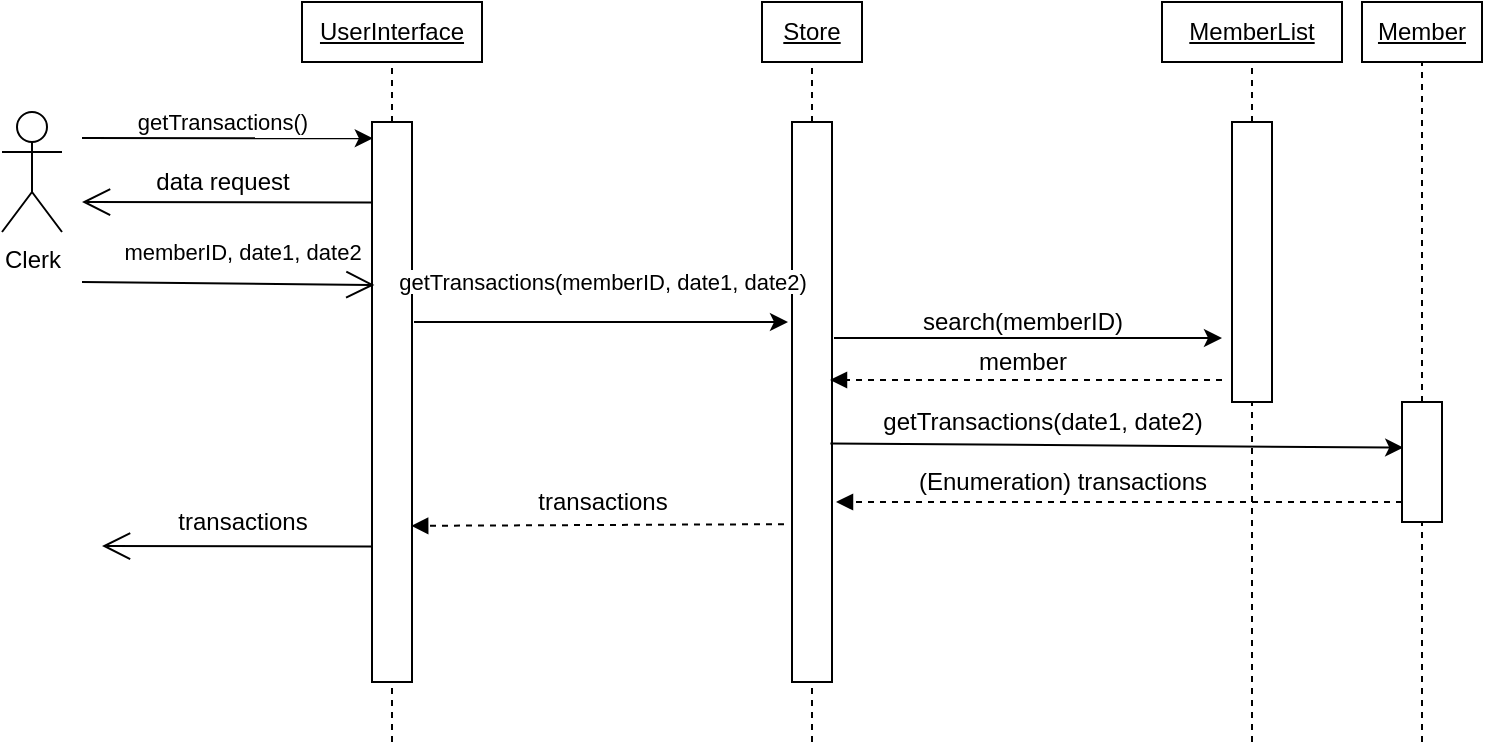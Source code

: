<mxfile version="14.4.3" type="device"><diagram id="D5kV61fKvVQCKfypHPuU" name="Page-1"><mxGraphModel dx="509" dy="599" grid="1" gridSize="10" guides="1" tooltips="1" connect="1" arrows="1" fold="1" page="1" pageScale="1" pageWidth="850" pageHeight="1100" math="0" shadow="0"><root><mxCell id="0"/><mxCell id="1" parent="0"/><mxCell id="s387Du4q6Iaha0Bj0tpN-1" value="&lt;u&gt;UserInterface&lt;/u&gt;" style="rounded=0;whiteSpace=wrap;html=1;" parent="1" vertex="1"><mxGeometry x="170" y="40" width="90" height="30" as="geometry"/></mxCell><mxCell id="9oll0VTFof09vg2qlnQu-1" value="&lt;u&gt;Store&lt;/u&gt;" style="rounded=0;whiteSpace=wrap;html=1;" parent="1" vertex="1"><mxGeometry x="400" y="40" width="50" height="30" as="geometry"/></mxCell><mxCell id="9oll0VTFof09vg2qlnQu-2" value="&lt;u&gt;MemberList&lt;/u&gt;" style="rounded=0;whiteSpace=wrap;html=1;" parent="1" vertex="1"><mxGeometry x="600" y="40" width="90" height="30" as="geometry"/></mxCell><mxCell id="9oll0VTFof09vg2qlnQu-3" value="&lt;u&gt;Member&lt;/u&gt;" style="rounded=0;whiteSpace=wrap;html=1;" parent="1" vertex="1"><mxGeometry x="700" y="40" width="60" height="30" as="geometry"/></mxCell><mxCell id="9oll0VTFof09vg2qlnQu-4" value="" style="rounded=0;whiteSpace=wrap;html=1;" parent="1" vertex="1"><mxGeometry x="205" y="100" width="20" height="280" as="geometry"/></mxCell><mxCell id="9oll0VTFof09vg2qlnQu-5" value="" style="endArrow=none;dashed=1;html=1;entryX=0.5;entryY=1;entryDx=0;entryDy=0;exitX=0.5;exitY=0;exitDx=0;exitDy=0;" parent="1" source="9oll0VTFof09vg2qlnQu-4" target="s387Du4q6Iaha0Bj0tpN-1" edge="1"><mxGeometry width="50" height="50" relative="1" as="geometry"><mxPoint x="250" y="300" as="sourcePoint"/><mxPoint x="300" y="250" as="targetPoint"/></mxGeometry></mxCell><mxCell id="9oll0VTFof09vg2qlnQu-6" value="" style="endArrow=none;dashed=1;html=1;entryX=0.5;entryY=1;entryDx=0;entryDy=0;" parent="1" target="9oll0VTFof09vg2qlnQu-4" edge="1"><mxGeometry width="50" height="50" relative="1" as="geometry"><mxPoint x="215" y="410" as="sourcePoint"/><mxPoint x="300" y="250" as="targetPoint"/></mxGeometry></mxCell><mxCell id="9oll0VTFof09vg2qlnQu-7" value="Clerk" style="shape=umlActor;verticalLabelPosition=bottom;verticalAlign=top;html=1;outlineConnect=0;" parent="1" vertex="1"><mxGeometry x="20" y="95" width="30" height="60" as="geometry"/></mxCell><mxCell id="9oll0VTFof09vg2qlnQu-12" value="&lt;span style=&quot;font-size: 11px ; background-color: rgb(255 , 255 , 255)&quot;&gt;memberID, date1, date2&lt;/span&gt;" style="text;html=1;align=center;verticalAlign=middle;resizable=0;points=[];autosize=1;" parent="1" vertex="1"><mxGeometry x="75" y="155" width="130" height="20" as="geometry"/></mxCell><mxCell id="9oll0VTFof09vg2qlnQu-13" value="" style="endArrow=open;endFill=1;endSize=12;html=1;entryX=0.06;entryY=0.291;entryDx=0;entryDy=0;entryPerimeter=0;" parent="1" target="9oll0VTFof09vg2qlnQu-4" edge="1"><mxGeometry width="160" relative="1" as="geometry"><mxPoint x="60" y="180" as="sourcePoint"/><mxPoint x="140" y="150" as="targetPoint"/></mxGeometry></mxCell><mxCell id="9oll0VTFof09vg2qlnQu-15" value="" style="rounded=0;whiteSpace=wrap;html=1;" parent="1" vertex="1"><mxGeometry x="415" y="100" width="20" height="280" as="geometry"/></mxCell><mxCell id="9oll0VTFof09vg2qlnQu-16" value="" style="endArrow=none;dashed=1;html=1;entryX=0.5;entryY=1;entryDx=0;entryDy=0;exitX=0.5;exitY=0;exitDx=0;exitDy=0;" parent="1" source="9oll0VTFof09vg2qlnQu-15" edge="1"><mxGeometry width="50" height="50" relative="1" as="geometry"><mxPoint x="460" y="300" as="sourcePoint"/><mxPoint x="425" y="70" as="targetPoint"/></mxGeometry></mxCell><mxCell id="9oll0VTFof09vg2qlnQu-17" value="" style="endArrow=none;dashed=1;html=1;entryX=0.5;entryY=1;entryDx=0;entryDy=0;" parent="1" target="9oll0VTFof09vg2qlnQu-15" edge="1"><mxGeometry width="50" height="50" relative="1" as="geometry"><mxPoint x="425" y="410" as="sourcePoint"/><mxPoint x="510" y="250" as="targetPoint"/></mxGeometry></mxCell><mxCell id="9oll0VTFof09vg2qlnQu-18" value="" style="endArrow=classic;html=1;" parent="1" edge="1"><mxGeometry width="50" height="50" relative="1" as="geometry"><mxPoint x="226" y="200" as="sourcePoint"/><mxPoint x="413" y="200" as="targetPoint"/></mxGeometry></mxCell><mxCell id="9oll0VTFof09vg2qlnQu-19" value="&lt;span style=&quot;font-size: 11px ; background-color: rgb(255 , 255 , 255)&quot;&gt;getTransactions(&lt;/span&gt;&lt;span style=&quot;font-size: 11px ; background-color: rgb(255 , 255 , 255)&quot;&gt;memberID, date1, date2&lt;/span&gt;&lt;span style=&quot;font-size: 11px ; background-color: rgb(255 , 255 , 255)&quot;&gt;)&lt;/span&gt;" style="text;html=1;align=center;verticalAlign=middle;resizable=0;points=[];autosize=1;" parent="1" vertex="1"><mxGeometry x="210" y="170" width="220" height="20" as="geometry"/></mxCell><mxCell id="9oll0VTFof09vg2qlnQu-20" value="" style="rounded=0;whiteSpace=wrap;html=1;" parent="1" vertex="1"><mxGeometry x="635" y="100" width="20" height="140" as="geometry"/></mxCell><mxCell id="9oll0VTFof09vg2qlnQu-21" value="" style="endArrow=none;dashed=1;html=1;entryX=0.5;entryY=1;entryDx=0;entryDy=0;exitX=0.5;exitY=0;exitDx=0;exitDy=0;" parent="1" source="9oll0VTFof09vg2qlnQu-20" edge="1"><mxGeometry width="50" height="50" relative="1" as="geometry"><mxPoint x="680" y="300" as="sourcePoint"/><mxPoint x="645" y="70" as="targetPoint"/></mxGeometry></mxCell><mxCell id="9oll0VTFof09vg2qlnQu-22" value="" style="endArrow=none;dashed=1;html=1;entryX=0.5;entryY=1;entryDx=0;entryDy=0;" parent="1" target="9oll0VTFof09vg2qlnQu-20" edge="1"><mxGeometry width="50" height="50" relative="1" as="geometry"><mxPoint x="645" y="410" as="sourcePoint"/><mxPoint x="730" y="250" as="targetPoint"/></mxGeometry></mxCell><mxCell id="9oll0VTFof09vg2qlnQu-23" value="" style="rounded=0;whiteSpace=wrap;html=1;" parent="1" vertex="1"><mxGeometry x="720" y="240" width="20" height="60" as="geometry"/></mxCell><mxCell id="9oll0VTFof09vg2qlnQu-24" value="" style="endArrow=none;dashed=1;html=1;entryX=0.5;entryY=1;entryDx=0;entryDy=0;exitX=0.5;exitY=0;exitDx=0;exitDy=0;" parent="1" source="9oll0VTFof09vg2qlnQu-23" edge="1"><mxGeometry width="50" height="50" relative="1" as="geometry"><mxPoint x="765" y="300" as="sourcePoint"/><mxPoint x="730" y="70" as="targetPoint"/></mxGeometry></mxCell><mxCell id="9oll0VTFof09vg2qlnQu-25" value="" style="endArrow=none;dashed=1;html=1;entryX=0.5;entryY=1;entryDx=0;entryDy=0;" parent="1" target="9oll0VTFof09vg2qlnQu-23" edge="1"><mxGeometry width="50" height="50" relative="1" as="geometry"><mxPoint x="730" y="410" as="sourcePoint"/><mxPoint x="815" y="250" as="targetPoint"/></mxGeometry></mxCell><mxCell id="9oll0VTFof09vg2qlnQu-26" value="" style="endArrow=classic;html=1;" parent="1" edge="1"><mxGeometry width="50" height="50" relative="1" as="geometry"><mxPoint x="436" y="208" as="sourcePoint"/><mxPoint x="630" y="208" as="targetPoint"/></mxGeometry></mxCell><mxCell id="9oll0VTFof09vg2qlnQu-27" value="search(memberID)" style="text;html=1;align=center;verticalAlign=middle;resizable=0;points=[];autosize=1;" parent="1" vertex="1"><mxGeometry x="470" y="190" width="120" height="20" as="geometry"/></mxCell><mxCell id="9oll0VTFof09vg2qlnQu-30" value="" style="endArrow=classic;html=1;exitX=0.96;exitY=0.574;exitDx=0;exitDy=0;exitPerimeter=0;entryX=0.03;entryY=0.38;entryDx=0;entryDy=0;entryPerimeter=0;" parent="1" source="9oll0VTFof09vg2qlnQu-15" target="9oll0VTFof09vg2qlnQu-23" edge="1"><mxGeometry width="50" height="50" relative="1" as="geometry"><mxPoint x="490" y="240" as="sourcePoint"/><mxPoint x="710" y="261" as="targetPoint"/></mxGeometry></mxCell><mxCell id="9oll0VTFof09vg2qlnQu-31" value="getTransactions(date1, date2)" style="text;html=1;align=center;verticalAlign=middle;resizable=0;points=[];autosize=1;" parent="1" vertex="1"><mxGeometry x="450" y="240" width="180" height="20" as="geometry"/></mxCell><mxCell id="9oll0VTFof09vg2qlnQu-32" value="" style="html=1;verticalAlign=bottom;labelBackgroundColor=none;endArrow=block;endFill=1;dashed=1;" parent="1" edge="1"><mxGeometry width="160" relative="1" as="geometry"><mxPoint x="630" y="229" as="sourcePoint"/><mxPoint x="434" y="229" as="targetPoint"/></mxGeometry></mxCell><mxCell id="9oll0VTFof09vg2qlnQu-33" value="member" style="text;html=1;align=center;verticalAlign=middle;resizable=0;points=[];autosize=1;" parent="1" vertex="1"><mxGeometry x="500" y="210" width="60" height="20" as="geometry"/></mxCell><mxCell id="9oll0VTFof09vg2qlnQu-34" value="" style="html=1;verticalAlign=bottom;labelBackgroundColor=none;endArrow=block;endFill=1;dashed=1;exitX=-0.2;exitY=0.611;exitDx=0;exitDy=0;exitPerimeter=0;entryX=0.98;entryY=0.614;entryDx=0;entryDy=0;entryPerimeter=0;" parent="1" edge="1"><mxGeometry width="160" relative="1" as="geometry"><mxPoint x="411" y="301.08" as="sourcePoint"/><mxPoint x="224.6" y="301.92" as="targetPoint"/></mxGeometry></mxCell><mxCell id="9oll0VTFof09vg2qlnQu-35" value="transactions" style="text;html=1;align=center;verticalAlign=middle;resizable=0;points=[];autosize=1;" parent="1" vertex="1"><mxGeometry x="280" y="280" width="80" height="20" as="geometry"/></mxCell><mxCell id="9oll0VTFof09vg2qlnQu-36" value="" style="endArrow=open;endFill=1;endSize=12;html=1;exitX=-0.02;exitY=0.651;exitDx=0;exitDy=0;exitPerimeter=0;" parent="1" edge="1"><mxGeometry width="160" relative="1" as="geometry"><mxPoint x="204.6" y="312.28" as="sourcePoint"/><mxPoint x="70" y="312" as="targetPoint"/></mxGeometry></mxCell><mxCell id="9oll0VTFof09vg2qlnQu-37" value="transactions" style="text;html=1;align=center;verticalAlign=middle;resizable=0;points=[];autosize=1;" parent="1" vertex="1"><mxGeometry x="100" y="290" width="80" height="20" as="geometry"/></mxCell><mxCell id="9oll0VTFof09vg2qlnQu-38" value="" style="endArrow=open;endFill=1;endSize=12;html=1;exitX=-0.02;exitY=0.651;exitDx=0;exitDy=0;exitPerimeter=0;" parent="1" edge="1"><mxGeometry width="160" relative="1" as="geometry"><mxPoint x="205.0" y="140.28" as="sourcePoint"/><mxPoint x="60" y="140" as="targetPoint"/></mxGeometry></mxCell><mxCell id="9oll0VTFof09vg2qlnQu-39" value="data request" style="text;html=1;align=center;verticalAlign=middle;resizable=0;points=[];autosize=1;" parent="1" vertex="1"><mxGeometry x="90" y="120" width="80" height="20" as="geometry"/></mxCell><mxCell id="9oll0VTFof09vg2qlnQu-40" value="" style="endArrow=classic;html=1;entryX=0.02;entryY=0.029;entryDx=0;entryDy=0;entryPerimeter=0;" parent="1" target="9oll0VTFof09vg2qlnQu-4" edge="1"><mxGeometry width="50" height="50" relative="1" as="geometry"><mxPoint x="60" y="108" as="sourcePoint"/><mxPoint x="260" y="190" as="targetPoint"/></mxGeometry></mxCell><mxCell id="9oll0VTFof09vg2qlnQu-41" value="&lt;span style=&quot;font-size: 11px ; background-color: rgb(255 , 255 , 255)&quot;&gt;getTransactions()&lt;/span&gt;" style="text;html=1;align=center;verticalAlign=middle;resizable=0;points=[];autosize=1;" parent="1" vertex="1"><mxGeometry x="80" y="90" width="100" height="20" as="geometry"/></mxCell><mxCell id="g-kBFEI7JNBWlBUw5Mpu-1" value="" style="html=1;verticalAlign=bottom;labelBackgroundColor=none;endArrow=block;endFill=1;dashed=1;exitX=0;exitY=0.833;exitDx=0;exitDy=0;exitPerimeter=0;" edge="1" parent="1" source="9oll0VTFof09vg2qlnQu-23"><mxGeometry width="160" relative="1" as="geometry"><mxPoint x="720" y="280" as="sourcePoint"/><mxPoint x="437" y="290" as="targetPoint"/></mxGeometry></mxCell><mxCell id="g-kBFEI7JNBWlBUw5Mpu-2" value="(Enumeration) transactions" style="text;html=1;align=center;verticalAlign=middle;resizable=0;points=[];autosize=1;" vertex="1" parent="1"><mxGeometry x="470" y="270" width="160" height="20" as="geometry"/></mxCell></root></mxGraphModel></diagram></mxfile>
